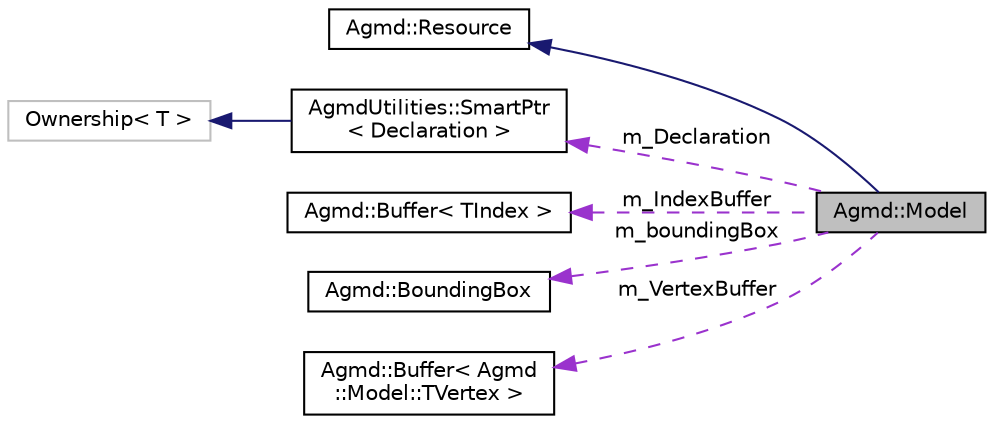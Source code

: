 digraph "Agmd::Model"
{
  edge [fontname="Helvetica",fontsize="10",labelfontname="Helvetica",labelfontsize="10"];
  node [fontname="Helvetica",fontsize="10",shape=record];
  rankdir="LR";
  Node1 [label="Agmd::Model",height=0.2,width=0.4,color="black", fillcolor="grey75", style="filled" fontcolor="black"];
  Node2 -> Node1 [dir="back",color="midnightblue",fontsize="10",style="solid"];
  Node2 [label="Agmd::Resource",height=0.2,width=0.4,color="black", fillcolor="white", style="filled",URL="$class_agmd_1_1_resource.html"];
  Node3 -> Node1 [dir="back",color="darkorchid3",fontsize="10",style="dashed",label=" m_Declaration" ];
  Node3 [label="AgmdUtilities::SmartPtr\l\< Declaration \>",height=0.2,width=0.4,color="black", fillcolor="white", style="filled",URL="$class_agmd_utilities_1_1_smart_ptr.html"];
  Node4 -> Node3 [dir="back",color="midnightblue",fontsize="10",style="solid"];
  Node4 [label="Ownership\< T \>",height=0.2,width=0.4,color="grey75", fillcolor="white", style="filled"];
  Node5 -> Node1 [dir="back",color="darkorchid3",fontsize="10",style="dashed",label=" m_IndexBuffer" ];
  Node5 [label="Agmd::Buffer\< TIndex \>",height=0.2,width=0.4,color="black", fillcolor="white", style="filled",URL="$class_agmd_1_1_buffer.html"];
  Node6 -> Node1 [dir="back",color="darkorchid3",fontsize="10",style="dashed",label=" m_boundingBox" ];
  Node6 [label="Agmd::BoundingBox",height=0.2,width=0.4,color="black", fillcolor="white", style="filled",URL="$class_agmd_1_1_bounding_box.html"];
  Node7 -> Node1 [dir="back",color="darkorchid3",fontsize="10",style="dashed",label=" m_VertexBuffer" ];
  Node7 [label="Agmd::Buffer\< Agmd\l::Model::TVertex \>",height=0.2,width=0.4,color="black", fillcolor="white", style="filled",URL="$class_agmd_1_1_buffer.html"];
}
